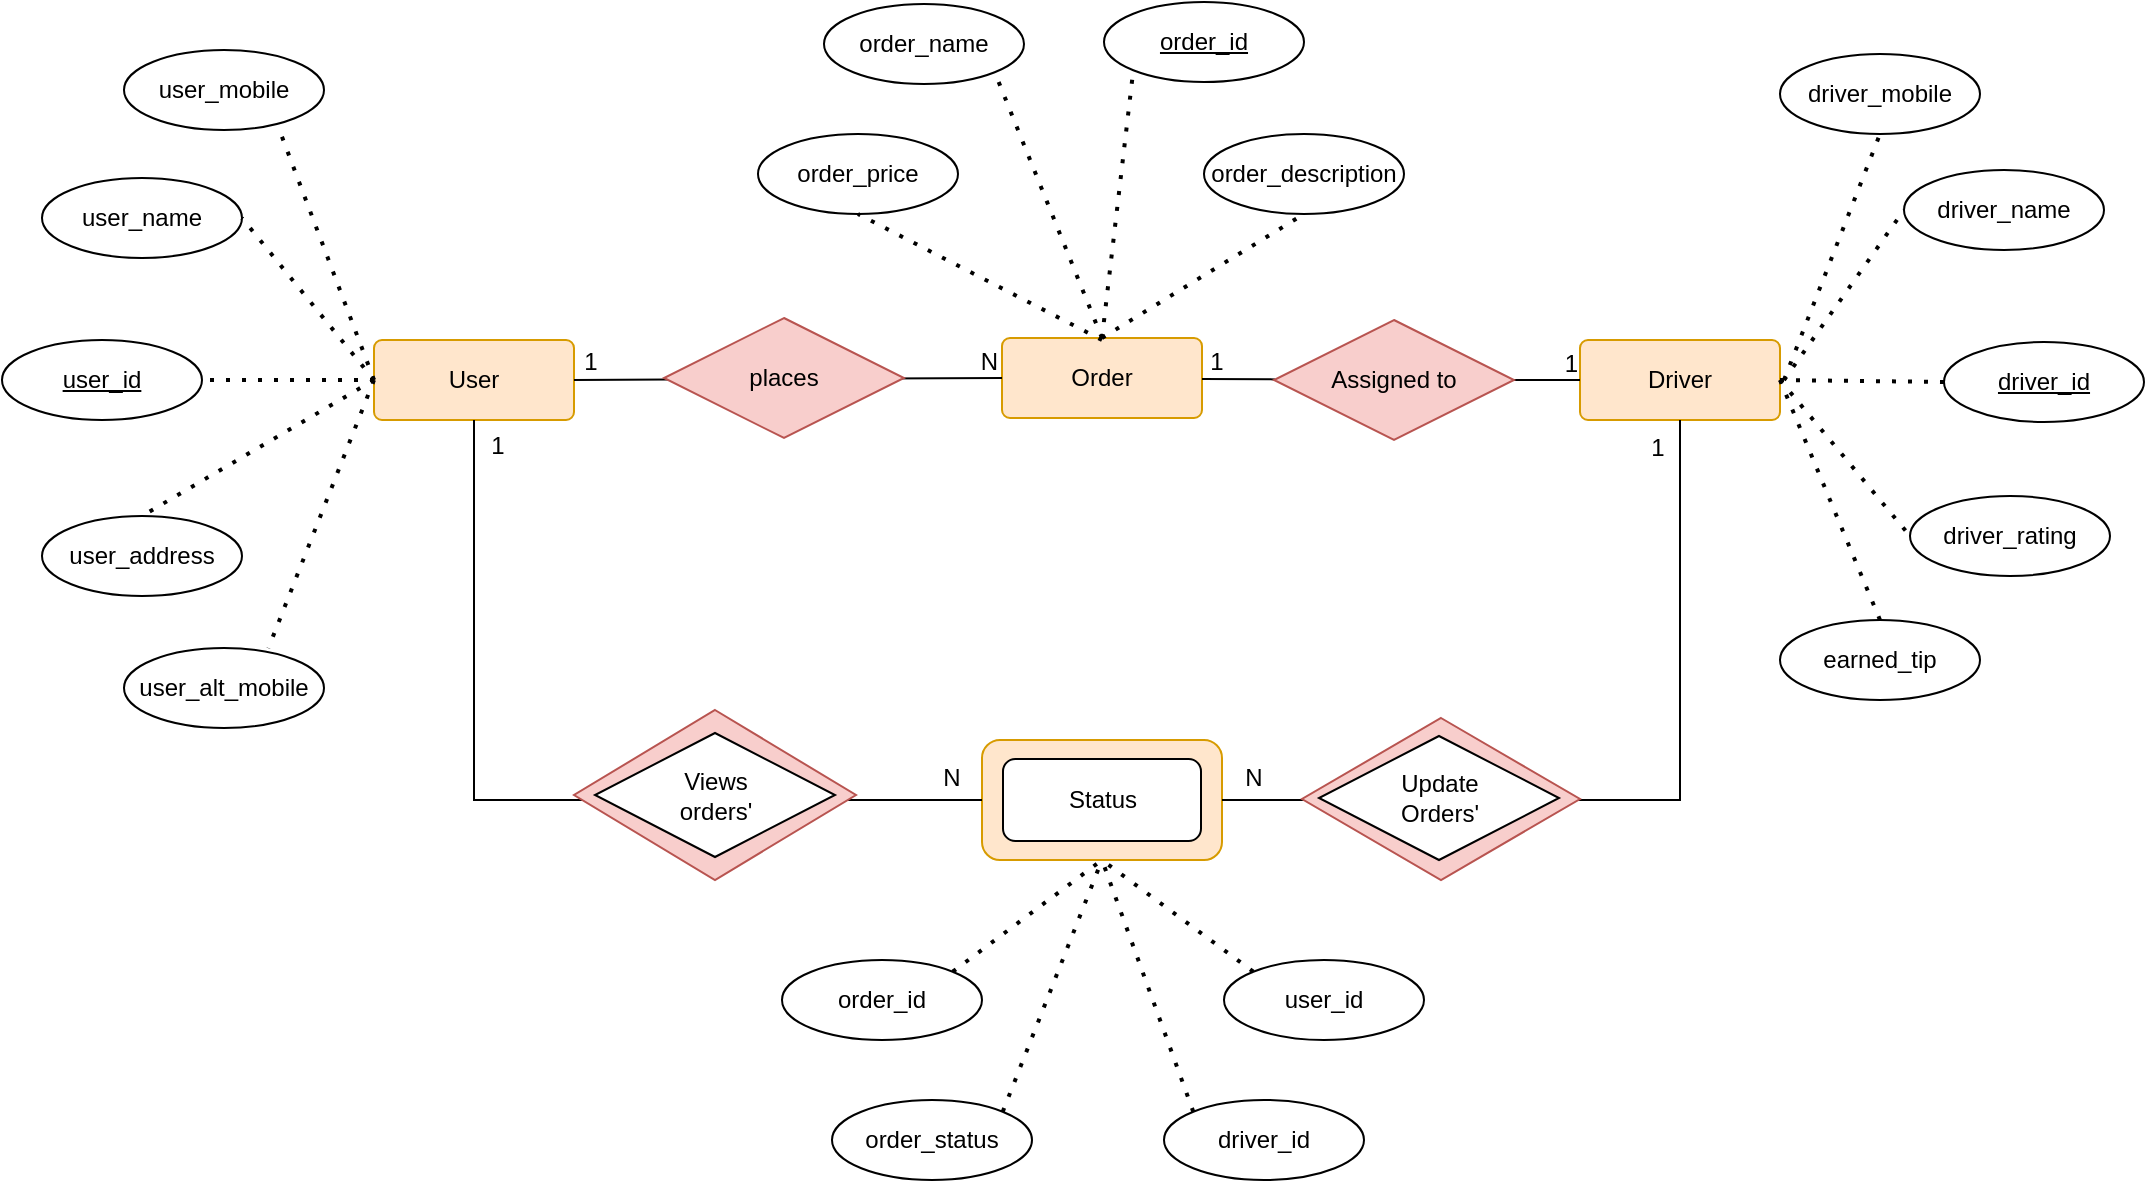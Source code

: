 <mxfile version="28.0.7">
  <diagram name="Page-1" id="CkQcahNSz7Ue2rC2ovQF">
    <mxGraphModel dx="2566" dy="1031" grid="1" gridSize="10" guides="1" tooltips="1" connect="1" arrows="1" fold="1" page="1" pageScale="1" pageWidth="850" pageHeight="1100" math="0" shadow="0">
      <root>
        <mxCell id="0" />
        <mxCell id="1" parent="0" />
        <mxCell id="yLGNu4EbiCviq2OJUUVo-1" value="User" style="rounded=1;arcSize=10;whiteSpace=wrap;html=1;align=center;fillColor=#ffe6cc;strokeColor=#d79b00;" parent="1" vertex="1">
          <mxGeometry x="85" y="200" width="100" height="40" as="geometry" />
        </mxCell>
        <mxCell id="yLGNu4EbiCviq2OJUUVo-2" value="Order" style="rounded=1;arcSize=10;whiteSpace=wrap;html=1;align=center;fillColor=#ffe6cc;strokeColor=#d79b00;" parent="1" vertex="1">
          <mxGeometry x="399" y="199" width="100" height="40" as="geometry" />
        </mxCell>
        <mxCell id="yLGNu4EbiCviq2OJUUVo-3" value="Driver" style="rounded=1;arcSize=10;whiteSpace=wrap;html=1;align=center;fillColor=#ffe6cc;strokeColor=#d79b00;" parent="1" vertex="1">
          <mxGeometry x="688" y="200" width="100" height="40" as="geometry" />
        </mxCell>
        <mxCell id="yLGNu4EbiCviq2OJUUVo-6" value="" style="endArrow=none;html=1;rounded=0;entryX=0;entryY=0.5;entryDx=0;entryDy=0;exitX=1;exitY=0.5;exitDx=0;exitDy=0;" parent="1" source="yLGNu4EbiCviq2OJUUVo-1" target="yLGNu4EbiCviq2OJUUVo-2" edge="1">
          <mxGeometry relative="1" as="geometry">
            <mxPoint x="200" y="219" as="sourcePoint" />
            <mxPoint x="370" y="219.5" as="targetPoint" />
          </mxGeometry>
        </mxCell>
        <mxCell id="yLGNu4EbiCviq2OJUUVo-7" value="N" style="resizable=0;html=1;whiteSpace=wrap;align=right;verticalAlign=bottom;" parent="yLGNu4EbiCviq2OJUUVo-6" connectable="0" vertex="1">
          <mxGeometry x="1" relative="1" as="geometry" />
        </mxCell>
        <mxCell id="yLGNu4EbiCviq2OJUUVo-8" value="1" style="text;html=1;align=center;verticalAlign=middle;resizable=0;points=[];autosize=1;strokeColor=none;fillColor=none;" parent="1" vertex="1">
          <mxGeometry x="178" y="196" width="30" height="30" as="geometry" />
        </mxCell>
        <mxCell id="yLGNu4EbiCviq2OJUUVo-9" value="places" style="shape=rhombus;perimeter=rhombusPerimeter;whiteSpace=wrap;html=1;align=center;fillColor=#f8cecc;strokeColor=#b85450;" parent="1" vertex="1">
          <mxGeometry x="230" y="189" width="120" height="60" as="geometry" />
        </mxCell>
        <mxCell id="yLGNu4EbiCviq2OJUUVo-10" value="" style="endArrow=none;html=1;rounded=0;entryX=0;entryY=0.5;entryDx=0;entryDy=0;" parent="1" source="yLGNu4EbiCviq2OJUUVo-14" target="yLGNu4EbiCviq2OJUUVo-3" edge="1">
          <mxGeometry relative="1" as="geometry">
            <mxPoint x="499" y="219.5" as="sourcePoint" />
            <mxPoint x="659" y="219.5" as="targetPoint" />
          </mxGeometry>
        </mxCell>
        <mxCell id="yLGNu4EbiCviq2OJUUVo-11" value="1" style="resizable=0;html=1;whiteSpace=wrap;align=right;verticalAlign=bottom;" parent="yLGNu4EbiCviq2OJUUVo-10" connectable="0" vertex="1">
          <mxGeometry x="1" relative="1" as="geometry" />
        </mxCell>
        <mxCell id="yLGNu4EbiCviq2OJUUVo-12" value="1" style="text;html=1;align=center;verticalAlign=middle;resizable=0;points=[];autosize=1;strokeColor=none;fillColor=none;" parent="1" vertex="1">
          <mxGeometry x="491" y="196" width="30" height="30" as="geometry" />
        </mxCell>
        <mxCell id="yLGNu4EbiCviq2OJUUVo-13" value="" style="endArrow=none;html=1;rounded=0;" parent="1" target="yLGNu4EbiCviq2OJUUVo-14" edge="1">
          <mxGeometry relative="1" as="geometry">
            <mxPoint x="499" y="219.5" as="sourcePoint" />
            <mxPoint x="659" y="219.5" as="targetPoint" />
          </mxGeometry>
        </mxCell>
        <mxCell id="yLGNu4EbiCviq2OJUUVo-14" value="Assigned to" style="shape=rhombus;perimeter=rhombusPerimeter;whiteSpace=wrap;html=1;align=center;fillColor=#f8cecc;strokeColor=#b85450;" parent="1" vertex="1">
          <mxGeometry x="535" y="190" width="120" height="60" as="geometry" />
        </mxCell>
        <mxCell id="yLGNu4EbiCviq2OJUUVo-15" value="user_id" style="ellipse;whiteSpace=wrap;html=1;align=center;fontStyle=4;" parent="1" vertex="1">
          <mxGeometry x="-101" y="200" width="100" height="40" as="geometry" />
        </mxCell>
        <mxCell id="yLGNu4EbiCviq2OJUUVo-16" value="order_id" style="ellipse;whiteSpace=wrap;html=1;align=center;fontStyle=4;" parent="1" vertex="1">
          <mxGeometry x="450" y="31" width="100" height="40" as="geometry" />
        </mxCell>
        <mxCell id="yLGNu4EbiCviq2OJUUVo-20" value="driver_id" style="ellipse;whiteSpace=wrap;html=1;align=center;fontStyle=4;" parent="1" vertex="1">
          <mxGeometry x="870" y="201" width="100" height="40" as="geometry" />
        </mxCell>
        <mxCell id="yLGNu4EbiCviq2OJUUVo-25" value="driver_name" style="ellipse;whiteSpace=wrap;html=1;align=center;" parent="1" vertex="1">
          <mxGeometry x="850" y="115" width="100" height="40" as="geometry" />
        </mxCell>
        <mxCell id="yLGNu4EbiCviq2OJUUVo-26" value="driver_rating" style="ellipse;whiteSpace=wrap;html=1;align=center;" parent="1" vertex="1">
          <mxGeometry x="853" y="278" width="100" height="40" as="geometry" />
        </mxCell>
        <mxCell id="yLGNu4EbiCviq2OJUUVo-27" value="earned_tip" style="ellipse;whiteSpace=wrap;html=1;align=center;" parent="1" vertex="1">
          <mxGeometry x="788" y="340" width="100" height="40" as="geometry" />
        </mxCell>
        <mxCell id="yLGNu4EbiCviq2OJUUVo-28" value="driver_mobile" style="ellipse;whiteSpace=wrap;html=1;align=center;" parent="1" vertex="1">
          <mxGeometry x="788" y="57" width="100" height="40" as="geometry" />
        </mxCell>
        <mxCell id="yLGNu4EbiCviq2OJUUVo-30" value="" style="endArrow=none;dashed=1;html=1;dashPattern=1 3;strokeWidth=2;rounded=0;entryX=0;entryY=0.5;entryDx=0;entryDy=0;exitX=1;exitY=0.5;exitDx=0;exitDy=0;" parent="1" source="yLGNu4EbiCviq2OJUUVo-3" target="yLGNu4EbiCviq2OJUUVo-20" edge="1">
          <mxGeometry width="50" height="50" relative="1" as="geometry">
            <mxPoint x="430" y="250" as="sourcePoint" />
            <mxPoint x="480" y="200" as="targetPoint" />
          </mxGeometry>
        </mxCell>
        <mxCell id="yLGNu4EbiCviq2OJUUVo-31" value="" style="endArrow=none;dashed=1;html=1;dashPattern=1 3;strokeWidth=2;rounded=0;entryX=0;entryY=0.5;entryDx=0;entryDy=0;" parent="1" target="yLGNu4EbiCviq2OJUUVo-25" edge="1">
          <mxGeometry width="50" height="50" relative="1" as="geometry">
            <mxPoint x="790" y="220" as="sourcePoint" />
            <mxPoint x="912" y="211" as="targetPoint" />
          </mxGeometry>
        </mxCell>
        <mxCell id="yLGNu4EbiCviq2OJUUVo-32" value="" style="endArrow=none;dashed=1;html=1;dashPattern=1 3;strokeWidth=2;rounded=0;entryX=0.5;entryY=1;entryDx=0;entryDy=0;" parent="1" target="yLGNu4EbiCviq2OJUUVo-28" edge="1">
          <mxGeometry width="50" height="50" relative="1" as="geometry">
            <mxPoint x="790" y="220" as="sourcePoint" />
            <mxPoint x="880" y="170" as="targetPoint" />
          </mxGeometry>
        </mxCell>
        <mxCell id="yLGNu4EbiCviq2OJUUVo-33" value="" style="endArrow=none;dashed=1;html=1;dashPattern=1 3;strokeWidth=2;rounded=0;entryX=0;entryY=0.5;entryDx=0;entryDy=0;exitX=1;exitY=0.5;exitDx=0;exitDy=0;" parent="1" source="yLGNu4EbiCviq2OJUUVo-3" target="yLGNu4EbiCviq2OJUUVo-26" edge="1">
          <mxGeometry width="50" height="50" relative="1" as="geometry">
            <mxPoint x="810" y="263" as="sourcePoint" />
            <mxPoint x="850" y="290" as="targetPoint" />
          </mxGeometry>
        </mxCell>
        <mxCell id="yLGNu4EbiCviq2OJUUVo-34" value="" style="endArrow=none;dashed=1;html=1;dashPattern=1 3;strokeWidth=2;rounded=0;entryX=0.5;entryY=0;entryDx=0;entryDy=0;exitX=1;exitY=0.5;exitDx=0;exitDy=0;" parent="1" source="yLGNu4EbiCviq2OJUUVo-3" target="yLGNu4EbiCviq2OJUUVo-27" edge="1">
          <mxGeometry width="50" height="50" relative="1" as="geometry">
            <mxPoint x="820" y="260" as="sourcePoint" />
            <mxPoint x="885" y="338" as="targetPoint" />
          </mxGeometry>
        </mxCell>
        <mxCell id="yLGNu4EbiCviq2OJUUVo-36" value="" style="endArrow=none;dashed=1;html=1;dashPattern=1 3;strokeWidth=2;rounded=0;entryX=1;entryY=0.5;entryDx=0;entryDy=0;exitX=0;exitY=0.5;exitDx=0;exitDy=0;" parent="1" source="yLGNu4EbiCviq2OJUUVo-1" target="yLGNu4EbiCviq2OJUUVo-15" edge="1">
          <mxGeometry width="50" height="50" relative="1" as="geometry">
            <mxPoint x="340" y="250" as="sourcePoint" />
            <mxPoint x="390" y="200" as="targetPoint" />
          </mxGeometry>
        </mxCell>
        <mxCell id="yLGNu4EbiCviq2OJUUVo-38" value="user_name" style="ellipse;whiteSpace=wrap;html=1;align=center;" parent="1" vertex="1">
          <mxGeometry x="-81" y="119" width="100" height="40" as="geometry" />
        </mxCell>
        <mxCell id="yLGNu4EbiCviq2OJUUVo-39" value="user_address" style="ellipse;whiteSpace=wrap;html=1;align=center;" parent="1" vertex="1">
          <mxGeometry x="-81" y="288" width="100" height="40" as="geometry" />
        </mxCell>
        <mxCell id="yLGNu4EbiCviq2OJUUVo-40" value="user_alt_mobile" style="ellipse;whiteSpace=wrap;html=1;align=center;" parent="1" vertex="1">
          <mxGeometry x="-40" y="354" width="100" height="40" as="geometry" />
        </mxCell>
        <mxCell id="yLGNu4EbiCviq2OJUUVo-41" value="user_mobile" style="ellipse;whiteSpace=wrap;html=1;align=center;" parent="1" vertex="1">
          <mxGeometry x="-40" y="55" width="100" height="40" as="geometry" />
        </mxCell>
        <mxCell id="yLGNu4EbiCviq2OJUUVo-42" value="" style="endArrow=none;dashed=1;html=1;dashPattern=1 3;strokeWidth=2;rounded=0;entryX=1;entryY=0.5;entryDx=0;entryDy=0;exitX=0;exitY=0.5;exitDx=0;exitDy=0;" parent="1" source="yLGNu4EbiCviq2OJUUVo-1" target="yLGNu4EbiCviq2OJUUVo-38" edge="1">
          <mxGeometry width="50" height="50" relative="1" as="geometry">
            <mxPoint x="126" y="210" as="sourcePoint" />
            <mxPoint x="40" y="210" as="targetPoint" />
          </mxGeometry>
        </mxCell>
        <mxCell id="yLGNu4EbiCviq2OJUUVo-43" value="" style="endArrow=none;dashed=1;html=1;dashPattern=1 3;strokeWidth=2;rounded=0;entryX=0.77;entryY=0.954;entryDx=0;entryDy=0;exitX=0;exitY=0.5;exitDx=0;exitDy=0;entryPerimeter=0;" parent="1" source="yLGNu4EbiCviq2OJUUVo-1" target="yLGNu4EbiCviq2OJUUVo-41" edge="1">
          <mxGeometry width="50" height="50" relative="1" as="geometry">
            <mxPoint x="106" y="231" as="sourcePoint" />
            <mxPoint x="40" y="150" as="targetPoint" />
          </mxGeometry>
        </mxCell>
        <mxCell id="yLGNu4EbiCviq2OJUUVo-44" value="" style="endArrow=none;dashed=1;html=1;dashPattern=1 3;strokeWidth=2;rounded=0;entryX=0.5;entryY=0;entryDx=0;entryDy=0;exitX=0;exitY=0.5;exitDx=0;exitDy=0;" parent="1" source="yLGNu4EbiCviq2OJUUVo-1" target="yLGNu4EbiCviq2OJUUVo-39" edge="1">
          <mxGeometry width="50" height="50" relative="1" as="geometry">
            <mxPoint x="108" y="267" as="sourcePoint" />
            <mxPoint x="60" y="140" as="targetPoint" />
          </mxGeometry>
        </mxCell>
        <mxCell id="yLGNu4EbiCviq2OJUUVo-45" value="" style="endArrow=none;dashed=1;html=1;dashPattern=1 3;strokeWidth=2;rounded=0;exitX=0;exitY=0.5;exitDx=0;exitDy=0;entryX=0.722;entryY=0.002;entryDx=0;entryDy=0;entryPerimeter=0;" parent="1" source="yLGNu4EbiCviq2OJUUVo-1" target="yLGNu4EbiCviq2OJUUVo-40" edge="1">
          <mxGeometry width="50" height="50" relative="1" as="geometry">
            <mxPoint x="116" y="260" as="sourcePoint" />
            <mxPoint y="328" as="targetPoint" />
          </mxGeometry>
        </mxCell>
        <mxCell id="yLGNu4EbiCviq2OJUUVo-46" value="order_description" style="ellipse;whiteSpace=wrap;html=1;align=center;" parent="1" vertex="1">
          <mxGeometry x="500" y="97" width="100" height="40" as="geometry" />
        </mxCell>
        <mxCell id="yLGNu4EbiCviq2OJUUVo-47" value="order_price" style="ellipse;whiteSpace=wrap;html=1;align=center;" parent="1" vertex="1">
          <mxGeometry x="277" y="97" width="100" height="40" as="geometry" />
        </mxCell>
        <mxCell id="yLGNu4EbiCviq2OJUUVo-48" value="order_name" style="ellipse;whiteSpace=wrap;html=1;align=center;" parent="1" vertex="1">
          <mxGeometry x="310" y="32" width="100" height="40" as="geometry" />
        </mxCell>
        <mxCell id="yLGNu4EbiCviq2OJUUVo-49" value="" style="endArrow=none;dashed=1;html=1;dashPattern=1 3;strokeWidth=2;rounded=0;entryX=0;entryY=1;entryDx=0;entryDy=0;exitX=0.5;exitY=0;exitDx=0;exitDy=0;" parent="1" source="yLGNu4EbiCviq2OJUUVo-2" target="yLGNu4EbiCviq2OJUUVo-16" edge="1">
          <mxGeometry width="50" height="50" relative="1" as="geometry">
            <mxPoint x="370" y="250" as="sourcePoint" />
            <mxPoint x="420" y="200" as="targetPoint" />
          </mxGeometry>
        </mxCell>
        <mxCell id="yLGNu4EbiCviq2OJUUVo-50" value="" style="endArrow=none;dashed=1;html=1;dashPattern=1 3;strokeWidth=2;rounded=0;entryX=1;entryY=1;entryDx=0;entryDy=0;exitX=0.5;exitY=0;exitDx=0;exitDy=0;" parent="1" source="yLGNu4EbiCviq2OJUUVo-2" target="yLGNu4EbiCviq2OJUUVo-48" edge="1">
          <mxGeometry width="50" height="50" relative="1" as="geometry">
            <mxPoint x="440" y="324" as="sourcePoint" />
            <mxPoint x="456" y="190" as="targetPoint" />
          </mxGeometry>
        </mxCell>
        <mxCell id="yLGNu4EbiCviq2OJUUVo-51" value="" style="endArrow=none;dashed=1;html=1;dashPattern=1 3;strokeWidth=2;rounded=0;entryX=0.5;entryY=1;entryDx=0;entryDy=0;" parent="1" target="yLGNu4EbiCviq2OJUUVo-47" edge="1">
          <mxGeometry width="50" height="50" relative="1" as="geometry">
            <mxPoint x="449" y="200" as="sourcePoint" />
            <mxPoint x="420" y="140" as="targetPoint" />
          </mxGeometry>
        </mxCell>
        <mxCell id="yLGNu4EbiCviq2OJUUVo-52" value="" style="endArrow=none;dashed=1;html=1;dashPattern=1 3;strokeWidth=2;rounded=0;entryX=0.5;entryY=1;entryDx=0;entryDy=0;exitX=0.5;exitY=0;exitDx=0;exitDy=0;" parent="1" source="yLGNu4EbiCviq2OJUUVo-2" target="yLGNu4EbiCviq2OJUUVo-46" edge="1">
          <mxGeometry width="50" height="50" relative="1" as="geometry">
            <mxPoint x="562" y="253" as="sourcePoint" />
            <mxPoint x="440" y="190" as="targetPoint" />
          </mxGeometry>
        </mxCell>
        <mxCell id="yLGNu4EbiCviq2OJUUVo-53" value="" style="rounded=1;whiteSpace=wrap;html=1;fillColor=#ffe6cc;strokeColor=#d79b00;" parent="1" vertex="1">
          <mxGeometry x="389" y="400" width="120" height="60" as="geometry" />
        </mxCell>
        <mxCell id="yLGNu4EbiCviq2OJUUVo-54" value="Status" style="rounded=1;whiteSpace=wrap;html=1;" parent="1" vertex="1">
          <mxGeometry x="399.5" y="409.5" width="99" height="41" as="geometry" />
        </mxCell>
        <mxCell id="yLGNu4EbiCviq2OJUUVo-55" value="order_id" style="ellipse;whiteSpace=wrap;html=1;align=center;" parent="1" vertex="1">
          <mxGeometry x="289" y="510" width="100" height="40" as="geometry" />
        </mxCell>
        <mxCell id="yLGNu4EbiCviq2OJUUVo-56" value="user_id" style="ellipse;whiteSpace=wrap;html=1;align=center;" parent="1" vertex="1">
          <mxGeometry x="510" y="510" width="100" height="40" as="geometry" />
        </mxCell>
        <mxCell id="yLGNu4EbiCviq2OJUUVo-57" value="driver_id" style="ellipse;whiteSpace=wrap;html=1;align=center;" parent="1" vertex="1">
          <mxGeometry x="480" y="580" width="100" height="40" as="geometry" />
        </mxCell>
        <mxCell id="yLGNu4EbiCviq2OJUUVo-58" value="order_status" style="ellipse;whiteSpace=wrap;html=1;align=center;" parent="1" vertex="1">
          <mxGeometry x="314" y="580" width="100" height="40" as="geometry" />
        </mxCell>
        <mxCell id="yLGNu4EbiCviq2OJUUVo-59" value="" style="endArrow=none;dashed=1;html=1;dashPattern=1 3;strokeWidth=2;rounded=0;entryX=0.5;entryY=1;entryDx=0;entryDy=0;exitX=1;exitY=0;exitDx=0;exitDy=0;" parent="1" source="yLGNu4EbiCviq2OJUUVo-58" target="yLGNu4EbiCviq2OJUUVo-53" edge="1">
          <mxGeometry width="50" height="50" relative="1" as="geometry">
            <mxPoint x="490" y="232" as="sourcePoint" />
            <mxPoint x="591" y="170" as="targetPoint" />
          </mxGeometry>
        </mxCell>
        <mxCell id="yLGNu4EbiCviq2OJUUVo-60" value="" style="endArrow=none;dashed=1;html=1;dashPattern=1 3;strokeWidth=2;rounded=0;exitX=1;exitY=0;exitDx=0;exitDy=0;entryX=0.5;entryY=1;entryDx=0;entryDy=0;" parent="1" source="yLGNu4EbiCviq2OJUUVo-55" target="yLGNu4EbiCviq2OJUUVo-53" edge="1">
          <mxGeometry width="50" height="50" relative="1" as="geometry">
            <mxPoint x="450" y="696" as="sourcePoint" />
            <mxPoint x="450" y="470" as="targetPoint" />
          </mxGeometry>
        </mxCell>
        <mxCell id="yLGNu4EbiCviq2OJUUVo-61" value="" style="endArrow=none;dashed=1;html=1;dashPattern=1 3;strokeWidth=2;rounded=0;exitX=0;exitY=0;exitDx=0;exitDy=0;entryX=0.5;entryY=1;entryDx=0;entryDy=0;" parent="1" source="yLGNu4EbiCviq2OJUUVo-56" target="yLGNu4EbiCviq2OJUUVo-53" edge="1">
          <mxGeometry width="50" height="50" relative="1" as="geometry">
            <mxPoint x="410" y="536" as="sourcePoint" />
            <mxPoint x="485" y="480" as="targetPoint" />
          </mxGeometry>
        </mxCell>
        <mxCell id="yLGNu4EbiCviq2OJUUVo-62" value="" style="endArrow=none;dashed=1;html=1;dashPattern=1 3;strokeWidth=2;rounded=0;exitX=0;exitY=0;exitDx=0;exitDy=0;entryX=0.5;entryY=1;entryDx=0;entryDy=0;" parent="1" source="yLGNu4EbiCviq2OJUUVo-57" target="yLGNu4EbiCviq2OJUUVo-53" edge="1">
          <mxGeometry width="50" height="50" relative="1" as="geometry">
            <mxPoint x="556" y="536" as="sourcePoint" />
            <mxPoint x="480" y="480" as="targetPoint" />
          </mxGeometry>
        </mxCell>
        <mxCell id="yLGNu4EbiCviq2OJUUVo-68" value="" style="endArrow=none;html=1;rounded=0;entryX=0.5;entryY=1;entryDx=0;entryDy=0;exitX=1;exitY=0.5;exitDx=0;exitDy=0;" parent="1" source="yLGNu4EbiCviq2OJUUVo-53" target="yLGNu4EbiCviq2OJUUVo-3" edge="1">
          <mxGeometry width="50" height="50" relative="1" as="geometry">
            <mxPoint x="350" y="440" as="sourcePoint" />
            <mxPoint x="400" y="390" as="targetPoint" />
            <Array as="points">
              <mxPoint x="738" y="430" />
            </Array>
          </mxGeometry>
        </mxCell>
        <mxCell id="yLGNu4EbiCviq2OJUUVo-71" value="" style="rhombus;whiteSpace=wrap;html=1;fillColor=#f8cecc;strokeColor=#b85450;" parent="1" vertex="1">
          <mxGeometry x="549" y="389" width="139" height="81" as="geometry" />
        </mxCell>
        <mxCell id="yLGNu4EbiCviq2OJUUVo-72" value="" style="endArrow=none;html=1;rounded=0;entryX=0.5;entryY=1;entryDx=0;entryDy=0;exitX=0;exitY=0.5;exitDx=0;exitDy=0;" parent="1" source="yLGNu4EbiCviq2OJUUVo-53" target="yLGNu4EbiCviq2OJUUVo-1" edge="1">
          <mxGeometry width="50" height="50" relative="1" as="geometry">
            <mxPoint x="350" y="440" as="sourcePoint" />
            <mxPoint x="400" y="390" as="targetPoint" />
            <Array as="points">
              <mxPoint x="135" y="430" />
            </Array>
          </mxGeometry>
        </mxCell>
        <mxCell id="yLGNu4EbiCviq2OJUUVo-73" value="" style="rhombus;whiteSpace=wrap;html=1;fillColor=#f8cecc;strokeColor=#b85450;" parent="1" vertex="1">
          <mxGeometry x="185" y="385" width="141" height="85" as="geometry" />
        </mxCell>
        <mxCell id="yLGNu4EbiCviq2OJUUVo-74" value="Views&lt;div&gt;orders&#39;&lt;/div&gt;" style="rhombus;whiteSpace=wrap;html=1;" parent="1" vertex="1">
          <mxGeometry x="195.5" y="396.5" width="120" height="62" as="geometry" />
        </mxCell>
        <mxCell id="yLGNu4EbiCviq2OJUUVo-75" value="Update&lt;div&gt;Orders&#39;&lt;/div&gt;" style="rhombus;whiteSpace=wrap;html=1;" parent="1" vertex="1">
          <mxGeometry x="557.5" y="398" width="120" height="62" as="geometry" />
        </mxCell>
        <mxCell id="yLGNu4EbiCviq2OJUUVo-76" value="N" style="text;html=1;align=center;verticalAlign=middle;whiteSpace=wrap;rounded=0;" parent="1" vertex="1">
          <mxGeometry x="344" y="404" width="60" height="30" as="geometry" />
        </mxCell>
        <mxCell id="yLGNu4EbiCviq2OJUUVo-77" value="N" style="text;html=1;align=center;verticalAlign=middle;whiteSpace=wrap;rounded=0;" parent="1" vertex="1">
          <mxGeometry x="494.5" y="404" width="60" height="30" as="geometry" />
        </mxCell>
        <mxCell id="yLGNu4EbiCviq2OJUUVo-78" value="1" style="text;html=1;align=center;verticalAlign=middle;whiteSpace=wrap;rounded=0;" parent="1" vertex="1">
          <mxGeometry x="117" y="238" width="60" height="30" as="geometry" />
        </mxCell>
        <mxCell id="yLGNu4EbiCviq2OJUUVo-79" value="1" style="text;html=1;align=center;verticalAlign=middle;whiteSpace=wrap;rounded=0;" parent="1" vertex="1">
          <mxGeometry x="697" y="239" width="60" height="30" as="geometry" />
        </mxCell>
      </root>
    </mxGraphModel>
  </diagram>
</mxfile>
